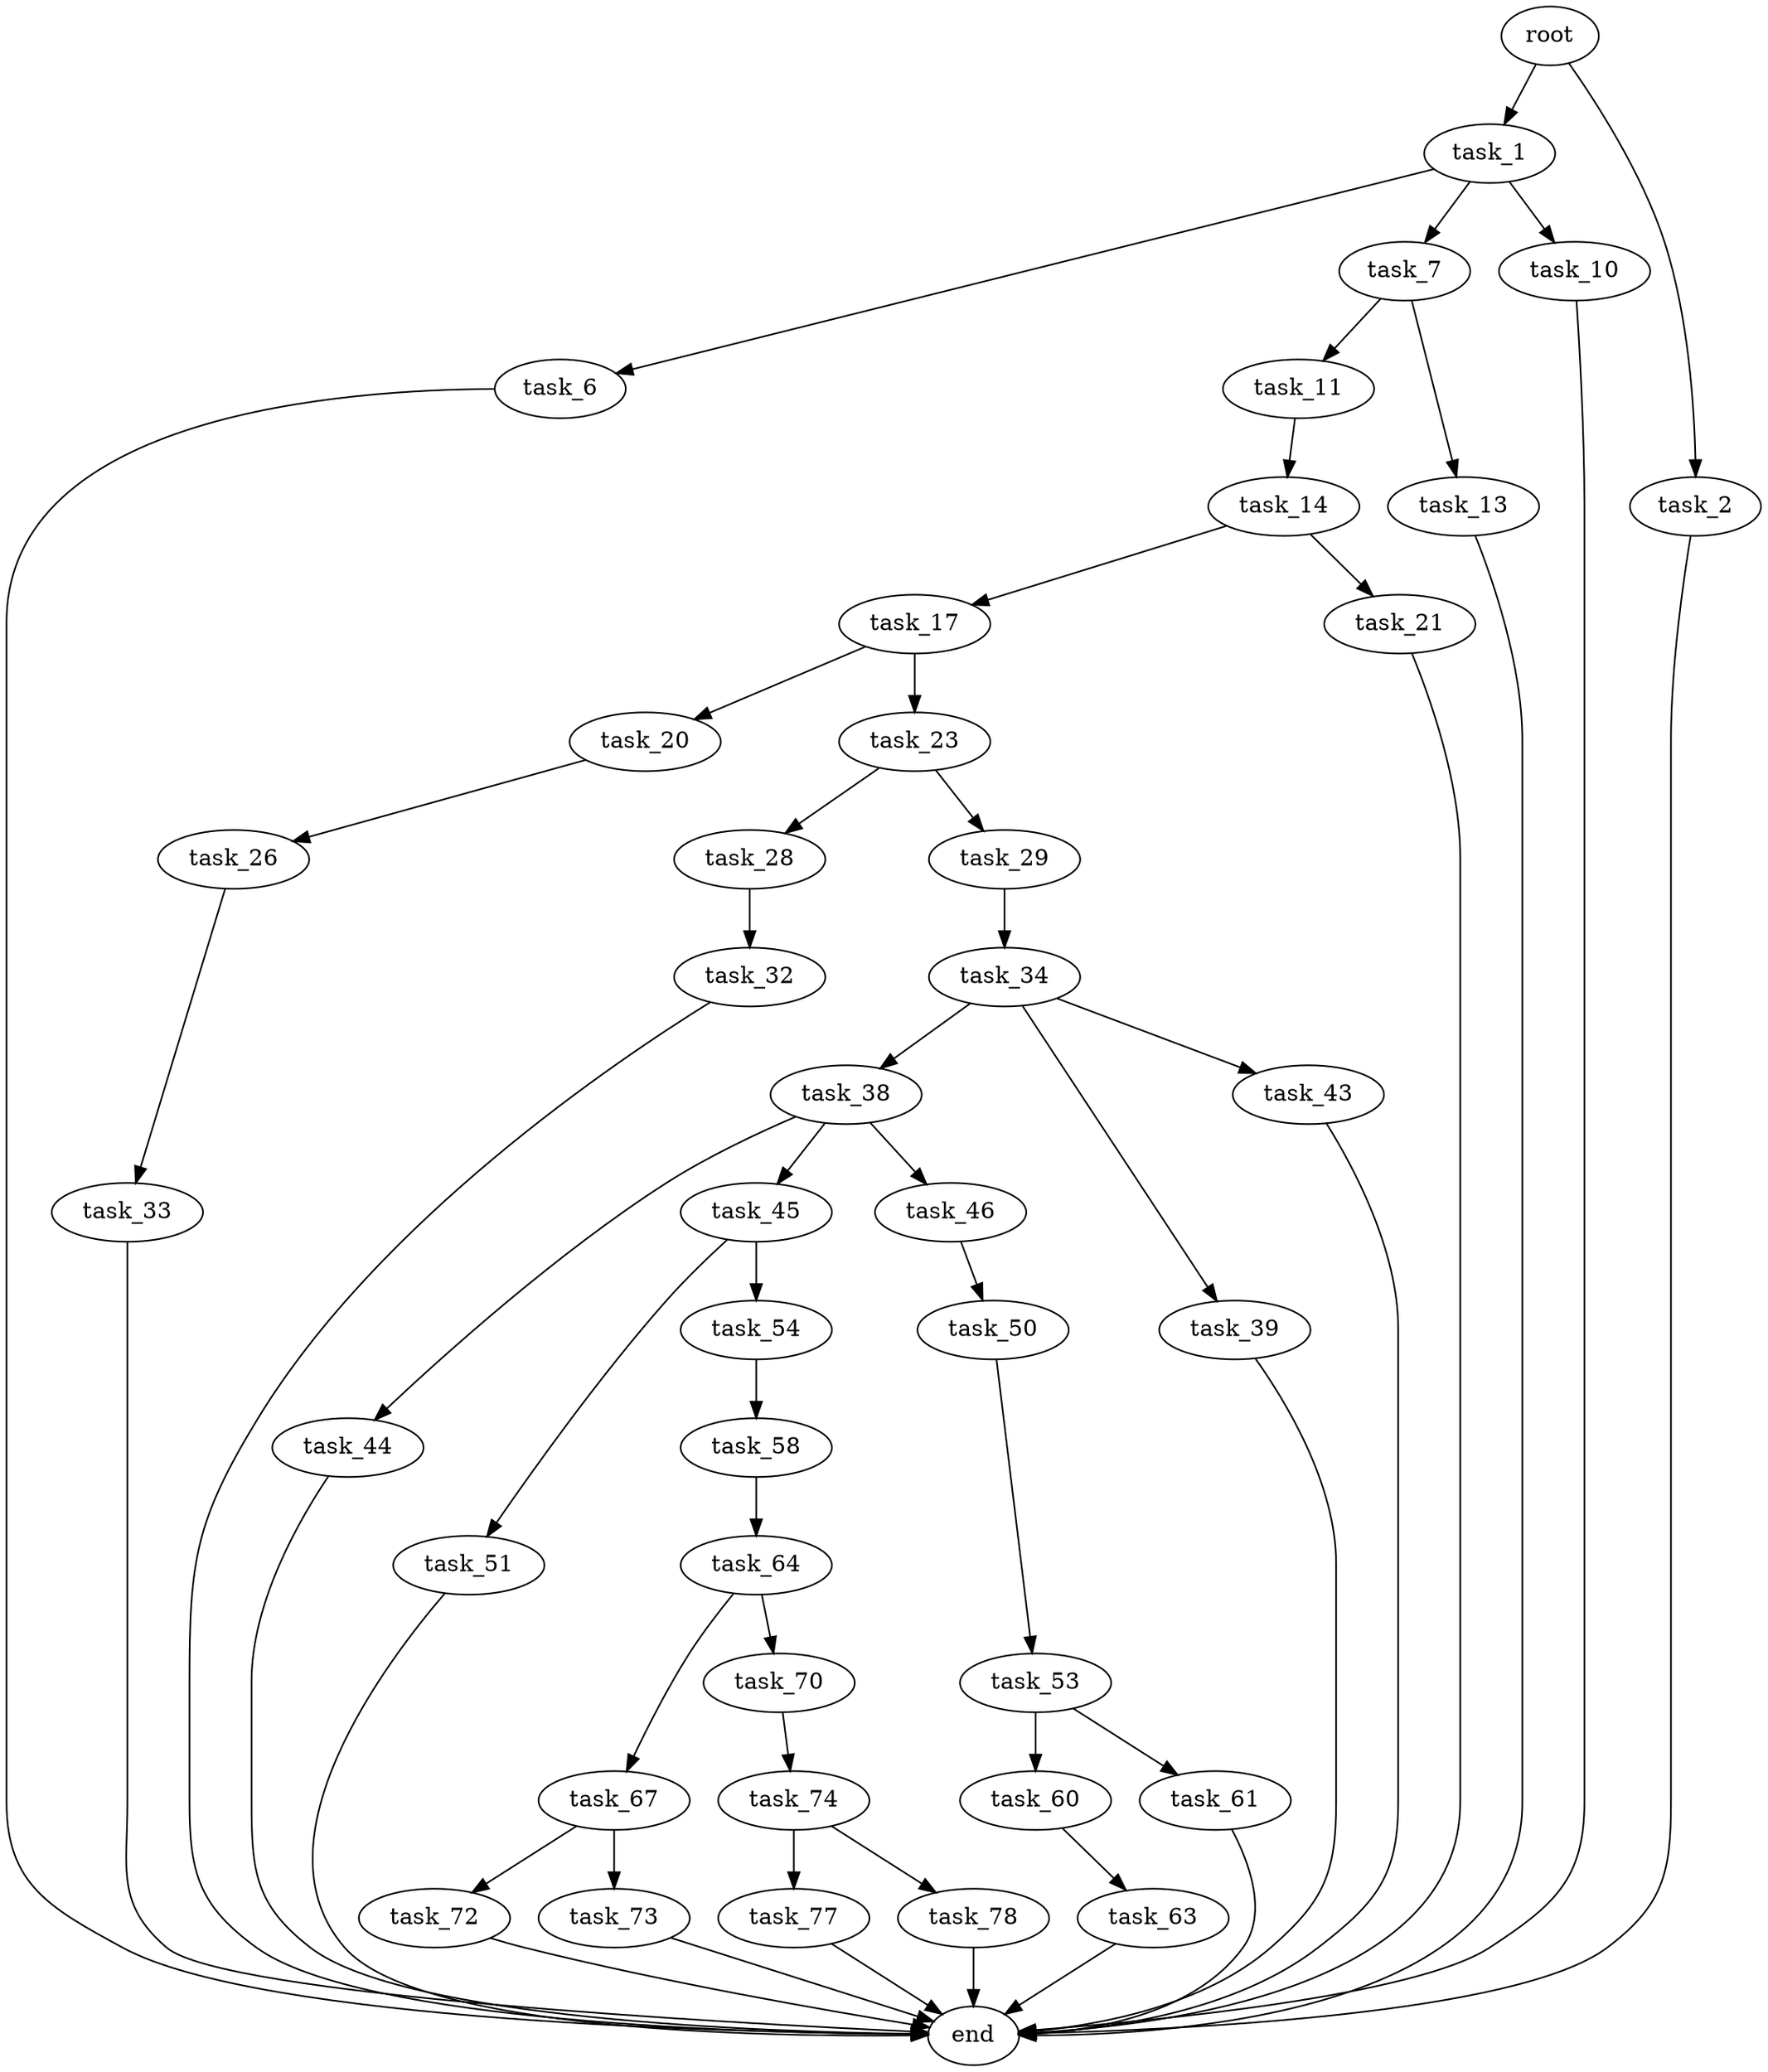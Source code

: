 digraph G {
  root [size="0.000000"];
  task_1 [size="8589934592.000000"];
  task_2 [size="43397879369.000000"];
  task_6 [size="134217728000.000000"];
  task_7 [size="31580863547.000000"];
  task_10 [size="28991029248.000000"];
  task_11 [size="134217728000.000000"];
  task_13 [size="1073741824000.000000"];
  task_14 [size="3651909522.000000"];
  task_17 [size="860415429157.000000"];
  task_20 [size="465939800926.000000"];
  task_21 [size="75109412784.000000"];
  task_23 [size="1073741824000.000000"];
  task_26 [size="7929801081.000000"];
  task_28 [size="549755813888.000000"];
  task_29 [size="4031567549.000000"];
  task_32 [size="70818996731.000000"];
  task_33 [size="8589934592.000000"];
  task_34 [size="35896529658.000000"];
  task_38 [size="18343794450.000000"];
  task_39 [size="15921834388.000000"];
  task_43 [size="1211435844317.000000"];
  task_44 [size="15477234074.000000"];
  task_45 [size="29306672022.000000"];
  task_46 [size="26812765711.000000"];
  task_50 [size="549755813888.000000"];
  task_51 [size="190764670874.000000"];
  task_53 [size="707675197248.000000"];
  task_54 [size="1073741824000.000000"];
  task_58 [size="368293445632.000000"];
  task_60 [size="132077069336.000000"];
  task_61 [size="134217728000.000000"];
  task_63 [size="1782211360.000000"];
  task_64 [size="368293445632.000000"];
  task_67 [size="5647320893.000000"];
  task_70 [size="174615104545.000000"];
  task_72 [size="231928233984.000000"];
  task_73 [size="8589934592.000000"];
  task_74 [size="6462374466.000000"];
  task_77 [size="134217728000.000000"];
  task_78 [size="782757789696.000000"];
  end [size="0.000000"];

  root -> task_1 [size="1.000000"];
  root -> task_2 [size="1.000000"];
  task_1 -> task_6 [size="33554432.000000"];
  task_1 -> task_7 [size="33554432.000000"];
  task_1 -> task_10 [size="33554432.000000"];
  task_2 -> end [size="1.000000"];
  task_6 -> end [size="1.000000"];
  task_7 -> task_11 [size="679477248.000000"];
  task_7 -> task_13 [size="679477248.000000"];
  task_10 -> end [size="1.000000"];
  task_11 -> task_14 [size="209715200.000000"];
  task_13 -> end [size="1.000000"];
  task_14 -> task_17 [size="411041792.000000"];
  task_14 -> task_21 [size="411041792.000000"];
  task_17 -> task_20 [size="536870912.000000"];
  task_17 -> task_23 [size="536870912.000000"];
  task_20 -> task_26 [size="679477248.000000"];
  task_21 -> end [size="1.000000"];
  task_23 -> task_28 [size="838860800.000000"];
  task_23 -> task_29 [size="838860800.000000"];
  task_26 -> task_33 [size="209715200.000000"];
  task_28 -> task_32 [size="536870912.000000"];
  task_29 -> task_34 [size="209715200.000000"];
  task_32 -> end [size="1.000000"];
  task_33 -> end [size="1.000000"];
  task_34 -> task_38 [size="33554432.000000"];
  task_34 -> task_39 [size="33554432.000000"];
  task_34 -> task_43 [size="33554432.000000"];
  task_38 -> task_44 [size="75497472.000000"];
  task_38 -> task_45 [size="75497472.000000"];
  task_38 -> task_46 [size="75497472.000000"];
  task_39 -> end [size="1.000000"];
  task_43 -> end [size="1.000000"];
  task_44 -> end [size="1.000000"];
  task_45 -> task_51 [size="679477248.000000"];
  task_45 -> task_54 [size="679477248.000000"];
  task_46 -> task_50 [size="536870912.000000"];
  task_50 -> task_53 [size="536870912.000000"];
  task_51 -> end [size="1.000000"];
  task_53 -> task_60 [size="536870912.000000"];
  task_53 -> task_61 [size="536870912.000000"];
  task_54 -> task_58 [size="838860800.000000"];
  task_58 -> task_64 [size="411041792.000000"];
  task_60 -> task_63 [size="411041792.000000"];
  task_61 -> end [size="1.000000"];
  task_63 -> end [size="1.000000"];
  task_64 -> task_67 [size="411041792.000000"];
  task_64 -> task_70 [size="411041792.000000"];
  task_67 -> task_72 [size="134217728.000000"];
  task_67 -> task_73 [size="134217728.000000"];
  task_70 -> task_74 [size="209715200.000000"];
  task_72 -> end [size="1.000000"];
  task_73 -> end [size="1.000000"];
  task_74 -> task_77 [size="301989888.000000"];
  task_74 -> task_78 [size="301989888.000000"];
  task_77 -> end [size="1.000000"];
  task_78 -> end [size="1.000000"];
}
